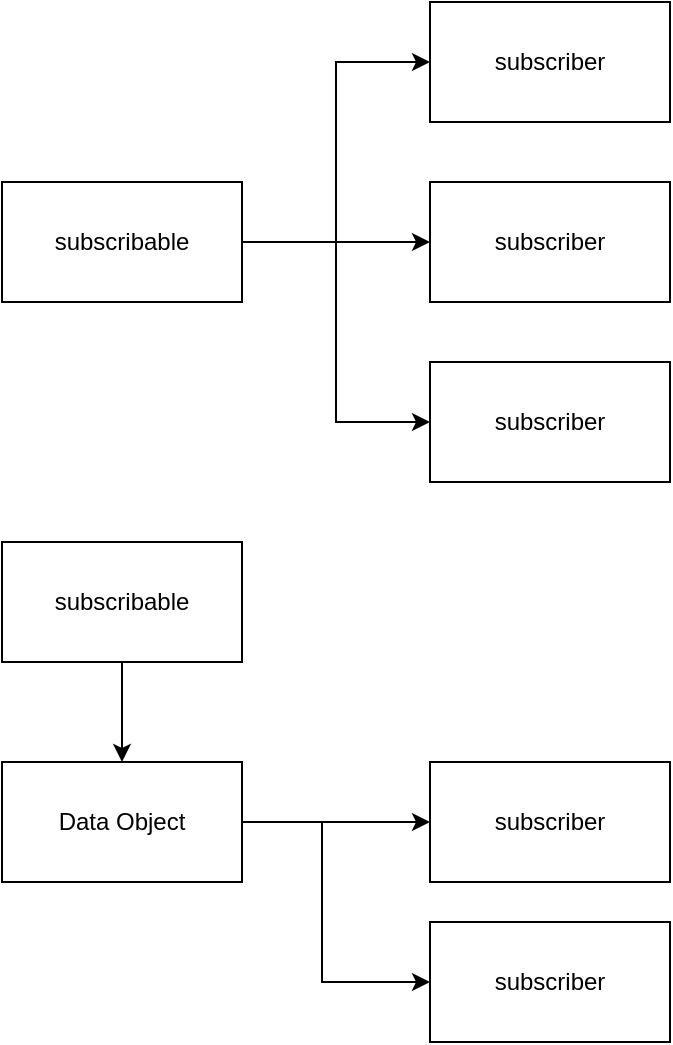<mxfile>
    <diagram id="mSsBsTFKPgAEvo_bCshl" name="architectural-basics">
        <mxGraphModel dx="586" dy="300" grid="1" gridSize="10" guides="1" tooltips="1" connect="1" arrows="1" fold="1" page="1" pageScale="1" pageWidth="827" pageHeight="1169" math="0" shadow="0">
            <root>
                <mxCell id="0"/>
                <mxCell id="1" parent="0"/>
                <mxCell id="6" style="edgeStyle=orthogonalEdgeStyle;html=1;entryX=0;entryY=0.5;entryDx=0;entryDy=0;strokeColor=default;rounded=0;" parent="1" source="2" target="5" edge="1">
                    <mxGeometry relative="1" as="geometry"/>
                </mxCell>
                <mxCell id="8" style="edgeStyle=orthogonalEdgeStyle;rounded=0;html=1;entryX=0;entryY=0.5;entryDx=0;entryDy=0;strokeColor=default;" parent="1" source="2" target="7" edge="1">
                    <mxGeometry relative="1" as="geometry"/>
                </mxCell>
                <mxCell id="9" style="edgeStyle=orthogonalEdgeStyle;rounded=0;html=1;exitX=1;exitY=0.5;exitDx=0;exitDy=0;entryX=0;entryY=0.5;entryDx=0;entryDy=0;strokeColor=default;" parent="1" source="2" target="3" edge="1">
                    <mxGeometry relative="1" as="geometry"/>
                </mxCell>
                <mxCell id="2" value="subscribable" style="rounded=0;whiteSpace=wrap;html=1;" parent="1" vertex="1">
                    <mxGeometry x="80" y="190" width="120" height="60" as="geometry"/>
                </mxCell>
                <mxCell id="3" value="subscriber" style="rounded=0;whiteSpace=wrap;html=1;" parent="1" vertex="1">
                    <mxGeometry x="294" y="100" width="120" height="60" as="geometry"/>
                </mxCell>
                <mxCell id="5" value="subscriber" style="rounded=0;whiteSpace=wrap;html=1;" parent="1" vertex="1">
                    <mxGeometry x="294" y="190" width="120" height="60" as="geometry"/>
                </mxCell>
                <mxCell id="7" value="subscriber" style="rounded=0;whiteSpace=wrap;html=1;" parent="1" vertex="1">
                    <mxGeometry x="294" y="280" width="120" height="60" as="geometry"/>
                </mxCell>
                <mxCell id="NAgvRMVL2kkZWaDBrUQ8-13" value="" style="edgeStyle=orthogonalEdgeStyle;rounded=0;html=1;strokeColor=default;" parent="1" source="NAgvRMVL2kkZWaDBrUQ8-9" target="NAgvRMVL2kkZWaDBrUQ8-12" edge="1">
                    <mxGeometry relative="1" as="geometry"/>
                </mxCell>
                <mxCell id="NAgvRMVL2kkZWaDBrUQ8-15" value="" style="edgeStyle=orthogonalEdgeStyle;rounded=0;html=1;strokeColor=default;" parent="1" source="NAgvRMVL2kkZWaDBrUQ8-9" target="NAgvRMVL2kkZWaDBrUQ8-14" edge="1">
                    <mxGeometry relative="1" as="geometry">
                        <Array as="points">
                            <mxPoint x="240" y="510"/>
                            <mxPoint x="240" y="590"/>
                        </Array>
                    </mxGeometry>
                </mxCell>
                <mxCell id="NAgvRMVL2kkZWaDBrUQ8-9" value="Data Object" style="rounded=0;whiteSpace=wrap;html=1;" parent="1" vertex="1">
                    <mxGeometry x="80" y="480" width="120" height="60" as="geometry"/>
                </mxCell>
                <mxCell id="NAgvRMVL2kkZWaDBrUQ8-11" style="edgeStyle=orthogonalEdgeStyle;rounded=0;html=1;entryX=0.5;entryY=0;entryDx=0;entryDy=0;strokeColor=default;" parent="1" source="NAgvRMVL2kkZWaDBrUQ8-10" target="NAgvRMVL2kkZWaDBrUQ8-9" edge="1">
                    <mxGeometry relative="1" as="geometry"/>
                </mxCell>
                <mxCell id="NAgvRMVL2kkZWaDBrUQ8-10" value="subscribable" style="rounded=0;whiteSpace=wrap;html=1;" parent="1" vertex="1">
                    <mxGeometry x="80" y="370" width="120" height="60" as="geometry"/>
                </mxCell>
                <mxCell id="NAgvRMVL2kkZWaDBrUQ8-12" value="subscriber" style="rounded=0;whiteSpace=wrap;html=1;" parent="1" vertex="1">
                    <mxGeometry x="294" y="480" width="120" height="60" as="geometry"/>
                </mxCell>
                <mxCell id="NAgvRMVL2kkZWaDBrUQ8-14" value="subscriber" style="rounded=0;whiteSpace=wrap;html=1;" parent="1" vertex="1">
                    <mxGeometry x="294" y="560" width="120" height="60" as="geometry"/>
                </mxCell>
            </root>
        </mxGraphModel>
    </diagram>
    <diagram id="9rsGJHINYxza8jvZcM0y" name="sequence-diagram">
        <mxGraphModel dx="1413" dy="1469" grid="1" gridSize="10" guides="1" tooltips="1" connect="1" arrows="1" fold="1" page="1" pageScale="1" pageWidth="827" pageHeight="1169" math="0" shadow="0">
            <root>
                <mxCell id="YWbd3cbi3GhROlQ-qEZr-0"/>
                <mxCell id="YWbd3cbi3GhROlQ-qEZr-1" parent="YWbd3cbi3GhROlQ-qEZr-0"/>
                <mxCell id="nksoFzCYE0WT18AFu8BK-8" value="" style="rounded=0;whiteSpace=wrap;html=1;fillColor=#d5e8d4;strokeColor=#82b366;" parent="YWbd3cbi3GhROlQ-qEZr-1" vertex="1">
                    <mxGeometry x="-30" y="-30" width="640" height="610" as="geometry"/>
                </mxCell>
                <mxCell id="nksoFzCYE0WT18AFu8BK-6" value="" style="rounded=0;whiteSpace=wrap;html=1;fillColor=#dae8fc;strokeColor=#6c8ebf;" parent="YWbd3cbi3GhROlQ-qEZr-1" vertex="1">
                    <mxGeometry x="630" y="-30" width="320" height="610" as="geometry"/>
                </mxCell>
                <mxCell id="YWbd3cbi3GhROlQ-qEZr-33" value="" style="endArrow=none;dashed=1;html=1;rounded=0;strokeColor=default;entryX=0.5;entryY=1;entryDx=0;entryDy=0;exitX=0.5;exitY=0;exitDx=0;exitDy=0;startArrow=none;" parent="YWbd3cbi3GhROlQ-qEZr-1" source="rUTbyQvPY12XhEImiGuY-3" target="YWbd3cbi3GhROlQ-qEZr-31" edge="1">
                    <mxGeometry width="50" height="50" relative="1" as="geometry">
                        <mxPoint x="730" y="360" as="sourcePoint"/>
                        <mxPoint x="620" y="190" as="targetPoint"/>
                    </mxGeometry>
                </mxCell>
                <mxCell id="YWbd3cbi3GhROlQ-qEZr-6" value="subscribe" style="rounded=0;whiteSpace=wrap;html=1;" parent="YWbd3cbi3GhROlQ-qEZr-1" vertex="1">
                    <mxGeometry x="220" y="40" width="120" height="60" as="geometry"/>
                </mxCell>
                <mxCell id="YWbd3cbi3GhROlQ-qEZr-7" value="publish" style="rounded=0;whiteSpace=wrap;html=1;" parent="YWbd3cbi3GhROlQ-qEZr-1" vertex="1">
                    <mxGeometry x="460" y="40" width="120" height="60" as="geometry"/>
                </mxCell>
                <mxCell id="YWbd3cbi3GhROlQ-qEZr-8" value="" style="endArrow=none;html=1;rounded=0;strokeColor=default;entryX=0.5;entryY=1;entryDx=0;entryDy=0;exitX=0.5;exitY=0;exitDx=0;exitDy=0;" parent="YWbd3cbi3GhROlQ-qEZr-1" source="YWbd3cbi3GhROlQ-qEZr-9" target="YWbd3cbi3GhROlQ-qEZr-6" edge="1">
                    <mxGeometry width="50" height="50" relative="1" as="geometry">
                        <mxPoint x="280" y="360" as="sourcePoint"/>
                        <mxPoint x="470" y="190" as="targetPoint"/>
                    </mxGeometry>
                </mxCell>
                <mxCell id="YWbd3cbi3GhROlQ-qEZr-9" value="subscribe" style="rounded=0;whiteSpace=wrap;html=1;" parent="YWbd3cbi3GhROlQ-qEZr-1" vertex="1">
                    <mxGeometry x="220" y="598" width="120" height="60" as="geometry"/>
                </mxCell>
                <mxCell id="YWbd3cbi3GhROlQ-qEZr-10" value="" style="endArrow=none;html=1;rounded=0;strokeColor=default;entryX=0.5;entryY=1;entryDx=0;entryDy=0;exitX=0.5;exitY=0;exitDx=0;exitDy=0;" parent="YWbd3cbi3GhROlQ-qEZr-1" source="YWbd3cbi3GhROlQ-qEZr-11" edge="1">
                    <mxGeometry width="50" height="50" relative="1" as="geometry">
                        <mxPoint x="520" y="360" as="sourcePoint"/>
                        <mxPoint x="520" y="100" as="targetPoint"/>
                    </mxGeometry>
                </mxCell>
                <mxCell id="YWbd3cbi3GhROlQ-qEZr-11" value="publish" style="rounded=0;whiteSpace=wrap;html=1;" parent="YWbd3cbi3GhROlQ-qEZr-1" vertex="1">
                    <mxGeometry x="460" y="598" width="120" height="60" as="geometry"/>
                </mxCell>
                <mxCell id="YWbd3cbi3GhROlQ-qEZr-12" value="main" style="rounded=0;whiteSpace=wrap;html=1;" parent="YWbd3cbi3GhROlQ-qEZr-1" vertex="1">
                    <mxGeometry x="-20" y="40" width="120" height="60" as="geometry"/>
                </mxCell>
                <mxCell id="YWbd3cbi3GhROlQ-qEZr-13" value="" style="endArrow=none;html=1;rounded=0;strokeColor=default;entryX=0.5;entryY=1;entryDx=0;entryDy=0;exitX=0.5;exitY=0;exitDx=0;exitDy=0;" parent="YWbd3cbi3GhROlQ-qEZr-1" source="YWbd3cbi3GhROlQ-qEZr-14" edge="1">
                    <mxGeometry width="50" height="50" relative="1" as="geometry">
                        <mxPoint x="40" y="360" as="sourcePoint"/>
                        <mxPoint x="40" y="100" as="targetPoint"/>
                    </mxGeometry>
                </mxCell>
                <mxCell id="YWbd3cbi3GhROlQ-qEZr-14" value="main" style="rounded=0;whiteSpace=wrap;html=1;" parent="YWbd3cbi3GhROlQ-qEZr-1" vertex="1">
                    <mxGeometry x="-20" y="598" width="120" height="60" as="geometry"/>
                </mxCell>
                <mxCell id="YWbd3cbi3GhROlQ-qEZr-15" value="" style="endArrow=classic;html=1;rounded=0;strokeColor=default;" parent="YWbd3cbi3GhROlQ-qEZr-1" edge="1">
                    <mxGeometry width="50" height="50" relative="1" as="geometry">
                        <mxPoint x="40" y="160" as="sourcePoint"/>
                        <mxPoint x="280" y="160" as="targetPoint"/>
                    </mxGeometry>
                </mxCell>
                <mxCell id="YWbd3cbi3GhROlQ-qEZr-16" value="subscriber 1" style="edgeLabel;html=1;align=center;verticalAlign=middle;resizable=0;points=[];" parent="YWbd3cbi3GhROlQ-qEZr-15" vertex="1" connectable="0">
                    <mxGeometry x="-0.304" y="3" relative="1" as="geometry">
                        <mxPoint x="27" y="3" as="offset"/>
                    </mxGeometry>
                </mxCell>
                <mxCell id="YWbd3cbi3GhROlQ-qEZr-17" value="" style="endArrow=classic;html=1;rounded=0;strokeColor=default;" parent="YWbd3cbi3GhROlQ-qEZr-1" edge="1">
                    <mxGeometry width="50" height="50" relative="1" as="geometry">
                        <mxPoint x="280" y="200" as="sourcePoint"/>
                        <mxPoint x="40" y="200" as="targetPoint"/>
                    </mxGeometry>
                </mxCell>
                <mxCell id="YWbd3cbi3GhROlQ-qEZr-18" value="&lt;font color=&quot;rgba(0, 0, 0, 0)&quot; face=&quot;monospace&quot;&gt;&lt;span style=&quot;font-size: 0px ; background-color: rgb(248 , 249 , 250)&quot;&gt;unsubsc&lt;/span&gt;&lt;/font&gt;" style="edgeLabel;html=1;align=center;verticalAlign=middle;resizable=0;points=[];" parent="YWbd3cbi3GhROlQ-qEZr-17" vertex="1" connectable="0">
                    <mxGeometry x="0.046" y="-1" relative="1" as="geometry">
                        <mxPoint y="11" as="offset"/>
                    </mxGeometry>
                </mxCell>
                <mxCell id="YWbd3cbi3GhROlQ-qEZr-19" value="unsubscribe 1 : function" style="edgeLabel;html=1;align=center;verticalAlign=middle;resizable=0;points=[];" parent="YWbd3cbi3GhROlQ-qEZr-17" vertex="1" connectable="0">
                    <mxGeometry x="0.013" y="-1" relative="1" as="geometry">
                        <mxPoint x="1" y="1" as="offset"/>
                    </mxGeometry>
                </mxCell>
                <mxCell id="YWbd3cbi3GhROlQ-qEZr-20" value="" style="endArrow=classic;html=1;rounded=0;strokeColor=default;" parent="YWbd3cbi3GhROlQ-qEZr-1" edge="1">
                    <mxGeometry width="50" height="50" relative="1" as="geometry">
                        <mxPoint x="40" y="321" as="sourcePoint"/>
                        <mxPoint x="520" y="321" as="targetPoint"/>
                    </mxGeometry>
                </mxCell>
                <mxCell id="YWbd3cbi3GhROlQ-qEZr-21" value="message" style="edgeLabel;html=1;align=center;verticalAlign=middle;resizable=0;points=[];" parent="YWbd3cbi3GhROlQ-qEZr-20" vertex="1" connectable="0">
                    <mxGeometry x="-0.135" y="1" relative="1" as="geometry">
                        <mxPoint x="6" as="offset"/>
                    </mxGeometry>
                </mxCell>
                <mxCell id="YWbd3cbi3GhROlQ-qEZr-22" value="" style="endArrow=classic;html=1;rounded=0;strokeColor=default;" parent="YWbd3cbi3GhROlQ-qEZr-1" edge="1">
                    <mxGeometry width="50" height="50" relative="1" as="geometry">
                        <mxPoint x="40" y="240" as="sourcePoint"/>
                        <mxPoint x="280" y="240" as="targetPoint"/>
                    </mxGeometry>
                </mxCell>
                <mxCell id="YWbd3cbi3GhROlQ-qEZr-23" value="subscriber 2" style="edgeLabel;html=1;align=center;verticalAlign=middle;resizable=0;points=[];" parent="YWbd3cbi3GhROlQ-qEZr-22" vertex="1" connectable="0">
                    <mxGeometry x="-0.304" y="3" relative="1" as="geometry">
                        <mxPoint x="27" y="3" as="offset"/>
                    </mxGeometry>
                </mxCell>
                <mxCell id="YWbd3cbi3GhROlQ-qEZr-24" value="" style="endArrow=classic;html=1;rounded=0;strokeColor=default;" parent="YWbd3cbi3GhROlQ-qEZr-1" edge="1">
                    <mxGeometry width="50" height="50" relative="1" as="geometry">
                        <mxPoint x="280" y="280" as="sourcePoint"/>
                        <mxPoint x="40" y="280" as="targetPoint"/>
                    </mxGeometry>
                </mxCell>
                <mxCell id="YWbd3cbi3GhROlQ-qEZr-25" value="&lt;font color=&quot;rgba(0, 0, 0, 0)&quot; face=&quot;monospace&quot;&gt;&lt;span style=&quot;font-size: 0px ; background-color: rgb(248 , 249 , 250)&quot;&gt;unsubsc&lt;/span&gt;&lt;/font&gt;" style="edgeLabel;html=1;align=center;verticalAlign=middle;resizable=0;points=[];" parent="YWbd3cbi3GhROlQ-qEZr-24" vertex="1" connectable="0">
                    <mxGeometry x="0.046" y="-1" relative="1" as="geometry">
                        <mxPoint y="11" as="offset"/>
                    </mxGeometry>
                </mxCell>
                <mxCell id="YWbd3cbi3GhROlQ-qEZr-26" value="unsubscribe 2 : function" style="edgeLabel;html=1;align=center;verticalAlign=middle;resizable=0;points=[];" parent="YWbd3cbi3GhROlQ-qEZr-24" vertex="1" connectable="0">
                    <mxGeometry x="0.013" y="-1" relative="1" as="geometry">
                        <mxPoint x="1" y="1" as="offset"/>
                    </mxGeometry>
                </mxCell>
                <mxCell id="YWbd3cbi3GhROlQ-qEZr-27" value="subscriber 1" style="rounded=0;whiteSpace=wrap;html=1;" parent="YWbd3cbi3GhROlQ-qEZr-1" vertex="1">
                    <mxGeometry x="670" y="130" width="120" height="60" as="geometry"/>
                </mxCell>
                <mxCell id="YWbd3cbi3GhROlQ-qEZr-28" value="subscriber 1" style="rounded=0;whiteSpace=wrap;html=1;" parent="YWbd3cbi3GhROlQ-qEZr-1" vertex="1">
                    <mxGeometry x="670" y="210" width="120" height="60" as="geometry"/>
                </mxCell>
                <mxCell id="YWbd3cbi3GhROlQ-qEZr-29" value="" style="endArrow=classic;html=1;rounded=0;strokeColor=default;entryX=0;entryY=0.5;entryDx=0;entryDy=0;" parent="YWbd3cbi3GhROlQ-qEZr-1" target="YWbd3cbi3GhROlQ-qEZr-27" edge="1">
                    <mxGeometry width="50" height="50" relative="1" as="geometry">
                        <mxPoint x="280" y="160" as="sourcePoint"/>
                        <mxPoint x="500" y="190" as="targetPoint"/>
                    </mxGeometry>
                </mxCell>
                <mxCell id="YWbd3cbi3GhROlQ-qEZr-30" value="" style="endArrow=classic;html=1;rounded=0;strokeColor=default;entryX=0;entryY=0.5;entryDx=0;entryDy=0;" parent="YWbd3cbi3GhROlQ-qEZr-1" target="YWbd3cbi3GhROlQ-qEZr-28" edge="1">
                    <mxGeometry width="50" height="50" relative="1" as="geometry">
                        <mxPoint x="280" y="240" as="sourcePoint"/>
                        <mxPoint x="660" y="240" as="targetPoint"/>
                    </mxGeometry>
                </mxCell>
                <mxCell id="YWbd3cbi3GhROlQ-qEZr-31" value="subscribers" style="rounded=0;whiteSpace=wrap;html=1;" parent="YWbd3cbi3GhROlQ-qEZr-1" vertex="1">
                    <mxGeometry x="670" y="40" width="120" height="60" as="geometry"/>
                </mxCell>
                <mxCell id="YWbd3cbi3GhROlQ-qEZr-34" value="subscribers" style="rounded=0;whiteSpace=wrap;html=1;" parent="YWbd3cbi3GhROlQ-qEZr-1" vertex="1">
                    <mxGeometry x="670" y="598" width="120" height="60" as="geometry"/>
                </mxCell>
                <mxCell id="YWbd3cbi3GhROlQ-qEZr-40" value="" style="endArrow=classic;html=1;rounded=0;strokeColor=default;entryX=0;entryY=0.5;entryDx=0;entryDy=0;" parent="YWbd3cbi3GhROlQ-qEZr-1" target="rUTbyQvPY12XhEImiGuY-3" edge="1">
                    <mxGeometry width="50" height="50" relative="1" as="geometry">
                        <mxPoint x="40" y="400" as="sourcePoint"/>
                        <mxPoint x="730" y="400" as="targetPoint"/>
                    </mxGeometry>
                </mxCell>
                <mxCell id="YWbd3cbi3GhROlQ-qEZr-41" value="unsubscribe 1" style="edgeLabel;html=1;align=center;verticalAlign=middle;resizable=0;points=[];" parent="YWbd3cbi3GhROlQ-qEZr-40" vertex="1" connectable="0">
                    <mxGeometry x="0.017" relative="1" as="geometry">
                        <mxPoint as="offset"/>
                    </mxGeometry>
                </mxCell>
                <mxCell id="nksoFzCYE0WT18AFu8BK-1" value="subscriber 2" style="rounded=0;whiteSpace=wrap;html=1;" parent="YWbd3cbi3GhROlQ-qEZr-1" vertex="1">
                    <mxGeometry x="670" y="450" width="120" height="60" as="geometry"/>
                </mxCell>
                <mxCell id="nksoFzCYE0WT18AFu8BK-2" value="" style="endArrow=classic;html=1;rounded=0;strokeColor=default;" parent="YWbd3cbi3GhROlQ-qEZr-1" edge="1">
                    <mxGeometry width="50" height="50" relative="1" as="geometry">
                        <mxPoint x="40" y="480" as="sourcePoint"/>
                        <mxPoint x="520" y="480" as="targetPoint"/>
                    </mxGeometry>
                </mxCell>
                <mxCell id="nksoFzCYE0WT18AFu8BK-3" value="message" style="edgeLabel;html=1;align=center;verticalAlign=middle;resizable=0;points=[];" parent="nksoFzCYE0WT18AFu8BK-2" vertex="1" connectable="0">
                    <mxGeometry x="-0.135" y="1" relative="1" as="geometry">
                        <mxPoint x="6" as="offset"/>
                    </mxGeometry>
                </mxCell>
                <mxCell id="nksoFzCYE0WT18AFu8BK-4" value="" style="endArrow=classic;html=1;rounded=0;strokeColor=default;entryX=0;entryY=0.5;entryDx=0;entryDy=0;" parent="YWbd3cbi3GhROlQ-qEZr-1" target="nksoFzCYE0WT18AFu8BK-1" edge="1">
                    <mxGeometry width="50" height="50" relative="1" as="geometry">
                        <mxPoint x="520" y="480" as="sourcePoint"/>
                        <mxPoint x="540" y="390" as="targetPoint"/>
                    </mxGeometry>
                </mxCell>
                <mxCell id="nksoFzCYE0WT18AFu8BK-5" value="" style="endArrow=none;dashed=1;html=1;dashPattern=1 3;strokeWidth=2;rounded=0;" parent="YWbd3cbi3GhROlQ-qEZr-1" edge="1">
                    <mxGeometry width="50" height="50" relative="1" as="geometry">
                        <mxPoint x="620" y="580" as="sourcePoint"/>
                        <mxPoint x="620" y="10" as="targetPoint"/>
                    </mxGeometry>
                </mxCell>
                <mxCell id="nksoFzCYE0WT18AFu8BK-7" value="&lt;h1&gt;&lt;b&gt;State&lt;/b&gt;&lt;/h1&gt;" style="text;html=1;strokeColor=none;fillColor=none;align=center;verticalAlign=middle;whiteSpace=wrap;rounded=0;" parent="YWbd3cbi3GhROlQ-qEZr-1" vertex="1">
                    <mxGeometry x="760" y="-20" width="60" height="30" as="geometry"/>
                </mxCell>
                <mxCell id="nksoFzCYE0WT18AFu8BK-9" value="&lt;h1&gt;Sequence diagram&lt;/h1&gt;" style="text;html=1;strokeColor=none;fillColor=none;align=center;verticalAlign=middle;whiteSpace=wrap;rounded=0;" parent="YWbd3cbi3GhROlQ-qEZr-1" vertex="1">
                    <mxGeometry x="160" y="-15" width="260" height="20" as="geometry"/>
                </mxCell>
                <mxCell id="rUTbyQvPY12XhEImiGuY-0" value="subscriber 1" style="rounded=0;whiteSpace=wrap;html=1;" parent="YWbd3cbi3GhROlQ-qEZr-1" vertex="1">
                    <mxGeometry x="670" y="290" width="120" height="60" as="geometry"/>
                </mxCell>
                <mxCell id="rUTbyQvPY12XhEImiGuY-1" value="subscriber 2" style="rounded=0;whiteSpace=wrap;html=1;" parent="YWbd3cbi3GhROlQ-qEZr-1" vertex="1">
                    <mxGeometry x="790" y="290" width="120" height="60" as="geometry"/>
                </mxCell>
                <mxCell id="rUTbyQvPY12XhEImiGuY-2" value="" style="endArrow=classic;html=1;rounded=0;strokeColor=default;entryX=0;entryY=0.5;entryDx=0;entryDy=0;" parent="YWbd3cbi3GhROlQ-qEZr-1" target="rUTbyQvPY12XhEImiGuY-0" edge="1">
                    <mxGeometry width="50" height="50" relative="1" as="geometry">
                        <mxPoint x="520" y="320" as="sourcePoint"/>
                        <mxPoint x="640" y="300" as="targetPoint"/>
                    </mxGeometry>
                </mxCell>
                <mxCell id="rUTbyQvPY12XhEImiGuY-3" value="subscriber 1" style="rounded=0;whiteSpace=wrap;html=1;" parent="YWbd3cbi3GhROlQ-qEZr-1" vertex="1">
                    <mxGeometry x="670" y="370" width="120" height="60" as="geometry"/>
                </mxCell>
                <mxCell id="rUTbyQvPY12XhEImiGuY-4" value="" style="endArrow=none;dashed=1;html=1;rounded=0;strokeColor=default;entryX=0.5;entryY=1;entryDx=0;entryDy=0;exitX=0.5;exitY=0;exitDx=0;exitDy=0;" parent="YWbd3cbi3GhROlQ-qEZr-1" source="YWbd3cbi3GhROlQ-qEZr-34" target="rUTbyQvPY12XhEImiGuY-3" edge="1">
                    <mxGeometry width="50" height="50" relative="1" as="geometry">
                        <mxPoint x="730" y="598" as="sourcePoint"/>
                        <mxPoint x="730" y="100" as="targetPoint"/>
                    </mxGeometry>
                </mxCell>
                <mxCell id="rUTbyQvPY12XhEImiGuY-5" value="" style="endArrow=none;html=1;rounded=0;strokeColor=default;entryX=1;entryY=0;entryDx=0;entryDy=0;exitX=0;exitY=1;exitDx=0;exitDy=0;" parent="YWbd3cbi3GhROlQ-qEZr-1" source="rUTbyQvPY12XhEImiGuY-3" target="rUTbyQvPY12XhEImiGuY-3" edge="1">
                    <mxGeometry width="50" height="50" relative="1" as="geometry">
                        <mxPoint x="350" y="460" as="sourcePoint"/>
                        <mxPoint x="400" y="410" as="targetPoint"/>
                    </mxGeometry>
                </mxCell>
                <mxCell id="rUTbyQvPY12XhEImiGuY-6" value="" style="endArrow=none;html=1;rounded=0;strokeColor=default;entryX=0;entryY=0;entryDx=0;entryDy=0;exitX=1;exitY=1;exitDx=0;exitDy=0;" parent="YWbd3cbi3GhROlQ-qEZr-1" source="rUTbyQvPY12XhEImiGuY-3" target="rUTbyQvPY12XhEImiGuY-3" edge="1">
                    <mxGeometry width="50" height="50" relative="1" as="geometry">
                        <mxPoint x="350" y="460" as="sourcePoint"/>
                        <mxPoint x="400" y="410" as="targetPoint"/>
                    </mxGeometry>
                </mxCell>
                <mxCell id="rUTbyQvPY12XhEImiGuY-7" value="subscriber 2" style="rounded=0;whiteSpace=wrap;html=1;" parent="YWbd3cbi3GhROlQ-qEZr-1" vertex="1">
                    <mxGeometry x="790" y="210" width="120" height="60" as="geometry"/>
                </mxCell>
                <mxCell id="rUTbyQvPY12XhEImiGuY-8" value="subscriber 2" style="rounded=0;whiteSpace=wrap;html=1;" parent="YWbd3cbi3GhROlQ-qEZr-1" vertex="1">
                    <mxGeometry x="790" y="370" width="120" height="60" as="geometry"/>
                </mxCell>
            </root>
        </mxGraphModel>
    </diagram>
</mxfile>